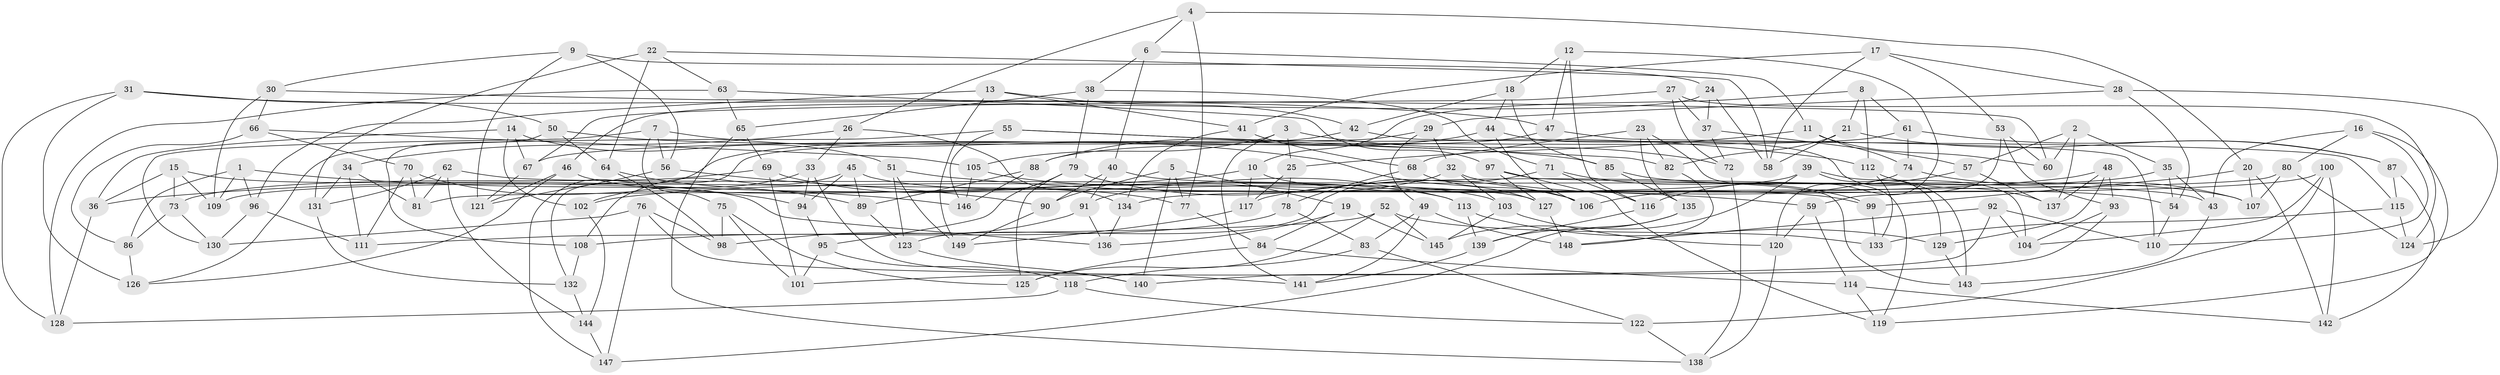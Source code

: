 // coarse degree distribution, {6: 0.375, 5: 0.057692307692307696, 4: 0.5480769230769231, 3: 0.019230769230769232}
// Generated by graph-tools (version 1.1) at 2025/24/03/03/25 07:24:29]
// undirected, 149 vertices, 298 edges
graph export_dot {
graph [start="1"]
  node [color=gray90,style=filled];
  1;
  2;
  3;
  4;
  5;
  6;
  7;
  8;
  9;
  10;
  11;
  12;
  13;
  14;
  15;
  16;
  17;
  18;
  19;
  20;
  21;
  22;
  23;
  24;
  25;
  26;
  27;
  28;
  29;
  30;
  31;
  32;
  33;
  34;
  35;
  36;
  37;
  38;
  39;
  40;
  41;
  42;
  43;
  44;
  45;
  46;
  47;
  48;
  49;
  50;
  51;
  52;
  53;
  54;
  55;
  56;
  57;
  58;
  59;
  60;
  61;
  62;
  63;
  64;
  65;
  66;
  67;
  68;
  69;
  70;
  71;
  72;
  73;
  74;
  75;
  76;
  77;
  78;
  79;
  80;
  81;
  82;
  83;
  84;
  85;
  86;
  87;
  88;
  89;
  90;
  91;
  92;
  93;
  94;
  95;
  96;
  97;
  98;
  99;
  100;
  101;
  102;
  103;
  104;
  105;
  106;
  107;
  108;
  109;
  110;
  111;
  112;
  113;
  114;
  115;
  116;
  117;
  118;
  119;
  120;
  121;
  122;
  123;
  124;
  125;
  126;
  127;
  128;
  129;
  130;
  131;
  132;
  133;
  134;
  135;
  136;
  137;
  138;
  139;
  140;
  141;
  142;
  143;
  144;
  145;
  146;
  147;
  148;
  149;
  1 -- 109;
  1 -- 146;
  1 -- 86;
  1 -- 96;
  2 -- 57;
  2 -- 35;
  2 -- 60;
  2 -- 137;
  3 -- 25;
  3 -- 105;
  3 -- 72;
  3 -- 141;
  4 -- 20;
  4 -- 6;
  4 -- 26;
  4 -- 77;
  5 -- 19;
  5 -- 140;
  5 -- 77;
  5 -- 90;
  6 -- 11;
  6 -- 40;
  6 -- 38;
  7 -- 127;
  7 -- 75;
  7 -- 130;
  7 -- 56;
  8 -- 10;
  8 -- 112;
  8 -- 21;
  8 -- 61;
  9 -- 30;
  9 -- 56;
  9 -- 24;
  9 -- 121;
  10 -- 99;
  10 -- 117;
  10 -- 36;
  11 -- 25;
  11 -- 74;
  11 -- 60;
  12 -- 47;
  12 -- 116;
  12 -- 18;
  12 -- 120;
  13 -- 149;
  13 -- 96;
  13 -- 42;
  13 -- 41;
  14 -- 36;
  14 -- 67;
  14 -- 102;
  14 -- 51;
  15 -- 73;
  15 -- 109;
  15 -- 36;
  15 -- 136;
  16 -- 80;
  16 -- 43;
  16 -- 110;
  16 -- 119;
  17 -- 53;
  17 -- 41;
  17 -- 28;
  17 -- 58;
  18 -- 44;
  18 -- 85;
  18 -- 42;
  19 -- 145;
  19 -- 84;
  19 -- 136;
  20 -- 99;
  20 -- 107;
  20 -- 142;
  21 -- 58;
  21 -- 82;
  21 -- 87;
  22 -- 58;
  22 -- 64;
  22 -- 131;
  22 -- 63;
  23 -- 68;
  23 -- 119;
  23 -- 82;
  23 -- 135;
  24 -- 46;
  24 -- 37;
  24 -- 58;
  25 -- 78;
  25 -- 117;
  26 -- 134;
  26 -- 33;
  26 -- 34;
  27 -- 124;
  27 -- 37;
  27 -- 72;
  27 -- 67;
  28 -- 29;
  28 -- 54;
  28 -- 124;
  29 -- 132;
  29 -- 49;
  29 -- 32;
  30 -- 60;
  30 -- 66;
  30 -- 109;
  31 -- 47;
  31 -- 128;
  31 -- 50;
  31 -- 126;
  32 -- 91;
  32 -- 54;
  32 -- 103;
  33 -- 140;
  33 -- 102;
  33 -- 94;
  34 -- 81;
  34 -- 111;
  34 -- 131;
  35 -- 43;
  35 -- 117;
  35 -- 54;
  36 -- 128;
  37 -- 72;
  37 -- 57;
  38 -- 65;
  38 -- 79;
  38 -- 71;
  39 -- 104;
  39 -- 109;
  39 -- 145;
  39 -- 129;
  40 -- 43;
  40 -- 90;
  40 -- 91;
  41 -- 134;
  41 -- 68;
  42 -- 115;
  42 -- 147;
  43 -- 143;
  44 -- 143;
  44 -- 106;
  44 -- 88;
  45 -- 89;
  45 -- 108;
  45 -- 94;
  45 -- 103;
  46 -- 121;
  46 -- 126;
  46 -- 113;
  47 -- 110;
  47 -- 88;
  48 -- 137;
  48 -- 129;
  48 -- 102;
  48 -- 93;
  49 -- 148;
  49 -- 83;
  49 -- 141;
  50 -- 85;
  50 -- 64;
  50 -- 108;
  51 -- 149;
  51 -- 123;
  51 -- 59;
  52 -- 111;
  52 -- 145;
  52 -- 125;
  52 -- 133;
  53 -- 93;
  53 -- 59;
  53 -- 60;
  54 -- 110;
  55 -- 112;
  55 -- 82;
  55 -- 146;
  55 -- 126;
  56 -- 121;
  56 -- 90;
  57 -- 137;
  57 -- 116;
  59 -- 120;
  59 -- 114;
  61 -- 67;
  61 -- 87;
  61 -- 74;
  62 -- 127;
  62 -- 131;
  62 -- 81;
  62 -- 144;
  63 -- 128;
  63 -- 65;
  63 -- 97;
  64 -- 98;
  64 -- 89;
  65 -- 138;
  65 -- 69;
  66 -- 105;
  66 -- 86;
  66 -- 70;
  67 -- 121;
  68 -- 78;
  68 -- 106;
  69 -- 73;
  69 -- 101;
  69 -- 77;
  70 -- 94;
  70 -- 81;
  70 -- 111;
  71 -- 99;
  71 -- 123;
  71 -- 116;
  72 -- 138;
  73 -- 86;
  73 -- 130;
  74 -- 106;
  74 -- 107;
  75 -- 101;
  75 -- 98;
  75 -- 125;
  76 -- 147;
  76 -- 130;
  76 -- 98;
  76 -- 141;
  77 -- 84;
  78 -- 83;
  78 -- 108;
  79 -- 106;
  79 -- 95;
  79 -- 125;
  80 -- 107;
  80 -- 81;
  80 -- 124;
  82 -- 148;
  83 -- 118;
  83 -- 122;
  84 -- 114;
  84 -- 125;
  85 -- 107;
  85 -- 135;
  86 -- 126;
  87 -- 142;
  87 -- 115;
  88 -- 146;
  88 -- 89;
  89 -- 123;
  90 -- 149;
  91 -- 136;
  91 -- 98;
  92 -- 101;
  92 -- 148;
  92 -- 104;
  92 -- 110;
  93 -- 140;
  93 -- 104;
  94 -- 95;
  95 -- 118;
  95 -- 101;
  96 -- 111;
  96 -- 130;
  97 -- 143;
  97 -- 119;
  97 -- 127;
  99 -- 133;
  100 -- 142;
  100 -- 104;
  100 -- 134;
  100 -- 122;
  102 -- 144;
  103 -- 120;
  103 -- 145;
  105 -- 146;
  105 -- 113;
  108 -- 132;
  112 -- 137;
  112 -- 133;
  113 -- 129;
  113 -- 139;
  114 -- 142;
  114 -- 119;
  115 -- 124;
  115 -- 133;
  116 -- 139;
  117 -- 149;
  118 -- 122;
  118 -- 128;
  120 -- 138;
  122 -- 138;
  123 -- 140;
  127 -- 148;
  129 -- 143;
  131 -- 132;
  132 -- 144;
  134 -- 136;
  135 -- 139;
  135 -- 147;
  139 -- 141;
  144 -- 147;
}
